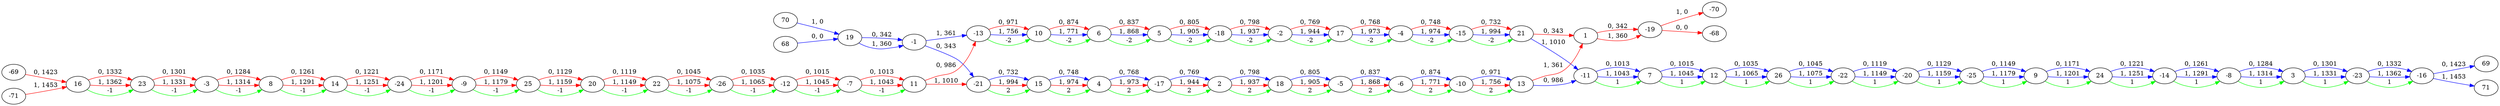 digraph G
{
rankdir = LR
68 -> 19[label="0, 0" color=blue]
-19 -> -68[label="0, 0" color=red]
19 -> -1[label="0, 342" color=blue]
1 -> -19[label="0, 342" color=red]
-1 -> -21[label="0, 343" color=blue]
21 -> 1[label="0, 343" color=red]
-21 -> 15[label="0, 732" color=blue]
-15 -> 21[label="0, 732" color=red]
15 -> 4[label="0, 748" color=blue]
-4 -> -15[label="0, 748" color=red]
4 -> -17[label="0, 768" color=blue]
17 -> -4[label="0, 768" color=red]
-17 -> 2[label="0, 769" color=blue]
-2 -> 17[label="0, 769" color=red]
2 -> 18[label="0, 798" color=blue]
-18 -> -2[label="0, 798" color=red]
18 -> -5[label="0, 805" color=blue]
5 -> -18[label="0, 805" color=red]
-5 -> -6[label="0, 837" color=blue]
6 -> 5[label="0, 837" color=red]
-6 -> -10[label="0, 874" color=blue]
10 -> 6[label="0, 874" color=red]
-10 -> 13[label="0, 971" color=blue]
-13 -> 10[label="0, 971" color=red]
13 -> -11[label="0, 986" color=blue]
11 -> -13[label="0, 986" color=red]
-11 -> 7[label="0, 1013" color=blue]
-7 -> 11[label="0, 1013" color=red]
7 -> 12[label="0, 1015" color=blue]
-12 -> -7[label="0, 1015" color=red]
12 -> 26[label="0, 1035" color=blue]
-26 -> -12[label="0, 1035" color=red]
26 -> -22[label="0, 1045" color=blue]
22 -> -26[label="0, 1045" color=red]
-22 -> -20[label="0, 1119" color=blue]
20 -> 22[label="0, 1119" color=red]
-20 -> -25[label="0, 1129" color=blue]
25 -> 20[label="0, 1129" color=red]
-25 -> 9[label="0, 1149" color=blue]
-9 -> 25[label="0, 1149" color=red]
9 -> 24[label="0, 1171" color=blue]
-24 -> -9[label="0, 1171" color=red]
24 -> -14[label="0, 1221" color=blue]
14 -> -24[label="0, 1221" color=red]
-14 -> -8[label="0, 1261" color=blue]
8 -> 14[label="0, 1261" color=red]
-8 -> 3[label="0, 1284" color=blue]
-3 -> 8[label="0, 1284" color=red]
3 -> -23[label="0, 1301" color=blue]
23 -> -3[label="0, 1301" color=red]
-23 -> -16[label="0, 1332" color=blue]
16 -> 23[label="0, 1332" color=red]
-16 -> 69[label="0, 1423" color=blue]
-69 -> 16[label="0, 1423" color=red]
70 -> 19[label="1, 0" color=blue]
-19 -> -70[label="1, 0" color=red]
19 -> -1[label="1, 360" color=blue]
1 -> -19[label="1, 360" color=red]
-1 -> -13[label="1, 361" color=blue]
13 -> 1[label="1, 361" color=red]
-13 -> 10[label="1, 756" color=blue]
-10 -> 13[label="1, 756" color=red]
10 -> 6[label="1, 771" color=blue]
-6 -> -10[label="1, 771" color=red]
6 -> 5[label="1, 868" color=blue]
-5 -> -6[label="1, 868" color=red]
5 -> -18[label="1, 905" color=blue]
18 -> -5[label="1, 905" color=red]
-18 -> -2[label="1, 937" color=blue]
2 -> 18[label="1, 937" color=red]
-2 -> 17[label="1, 944" color=blue]
-17 -> 2[label="1, 944" color=red]
17 -> -4[label="1, 973" color=blue]
4 -> -17[label="1, 973" color=red]
-4 -> -15[label="1, 974" color=blue]
15 -> 4[label="1, 974" color=red]
-15 -> 21[label="1, 994" color=blue]
-21 -> 15[label="1, 994" color=red]
21 -> -11[label="1, 1010" color=blue]
11 -> -21[label="1, 1010" color=red]
-11 -> 7[label="1, 1043" color=blue]
-7 -> 11[label="1, 1043" color=red]
7 -> 12[label="1, 1045" color=blue]
-12 -> -7[label="1, 1045" color=red]
12 -> 26[label="1, 1065" color=blue]
-26 -> -12[label="1, 1065" color=red]
26 -> -22[label="1, 1075" color=blue]
22 -> -26[label="1, 1075" color=red]
-22 -> -20[label="1, 1149" color=blue]
20 -> 22[label="1, 1149" color=red]
-20 -> -25[label="1, 1159" color=blue]
25 -> 20[label="1, 1159" color=red]
-25 -> 9[label="1, 1179" color=blue]
-9 -> 25[label="1, 1179" color=red]
9 -> 24[label="1, 1201" color=blue]
-24 -> -9[label="1, 1201" color=red]
24 -> -14[label="1, 1251" color=blue]
14 -> -24[label="1, 1251" color=red]
-14 -> -8[label="1, 1291" color=blue]
8 -> 14[label="1, 1291" color=red]
-8 -> 3[label="1, 1314" color=blue]
-3 -> 8[label="1, 1314" color=red]
3 -> -23[label="1, 1331" color=blue]
23 -> -3[label="1, 1331" color=red]
-23 -> -16[label="1, 1362" color=blue]
16 -> 23[label="1, 1362" color=red]
-16 -> 71[label="1, 1453" color=blue]
-71 -> 16[label="1, 1453" color=red]
-11 -> 7[label="1" color=green]
-7 -> 11[label="-1" color=green]
7 -> 12[label="1" color=green]
-12 -> -7[label="-1" color=green]
12 -> 26[label="1" color=green]
-26 -> -12[label="-1" color=green]
26 -> -22[label="1" color=green]
22 -> -26[label="-1" color=green]
-22 -> -20[label="1" color=green]
20 -> 22[label="-1" color=green]
-20 -> -25[label="1" color=green]
25 -> 20[label="-1" color=green]
-25 -> 9[label="1" color=green]
-9 -> 25[label="-1" color=green]
9 -> 24[label="1" color=green]
-24 -> -9[label="-1" color=green]
24 -> -14[label="1" color=green]
14 -> -24[label="-1" color=green]
-14 -> -8[label="1" color=green]
8 -> 14[label="-1" color=green]
-8 -> 3[label="1" color=green]
-3 -> 8[label="-1" color=green]
3 -> -23[label="1" color=green]
23 -> -3[label="-1" color=green]
-23 -> -16[label="1" color=green]
16 -> 23[label="-1" color=green]
-21 -> 15[label="2" color=green]
-15 -> 21[label="-2" color=green]
15 -> 4[label="2" color=green]
-4 -> -15[label="-2" color=green]
4 -> -17[label="2" color=green]
17 -> -4[label="-2" color=green]
-17 -> 2[label="2" color=green]
-2 -> 17[label="-2" color=green]
2 -> 18[label="2" color=green]
-18 -> -2[label="-2" color=green]
18 -> -5[label="2" color=green]
5 -> -18[label="-2" color=green]
-5 -> -6[label="2" color=green]
6 -> 5[label="-2" color=green]
-6 -> -10[label="2" color=green]
10 -> 6[label="-2" color=green]
-10 -> 13[label="2" color=green]
-13 -> 10[label="-2" color=green]
}
